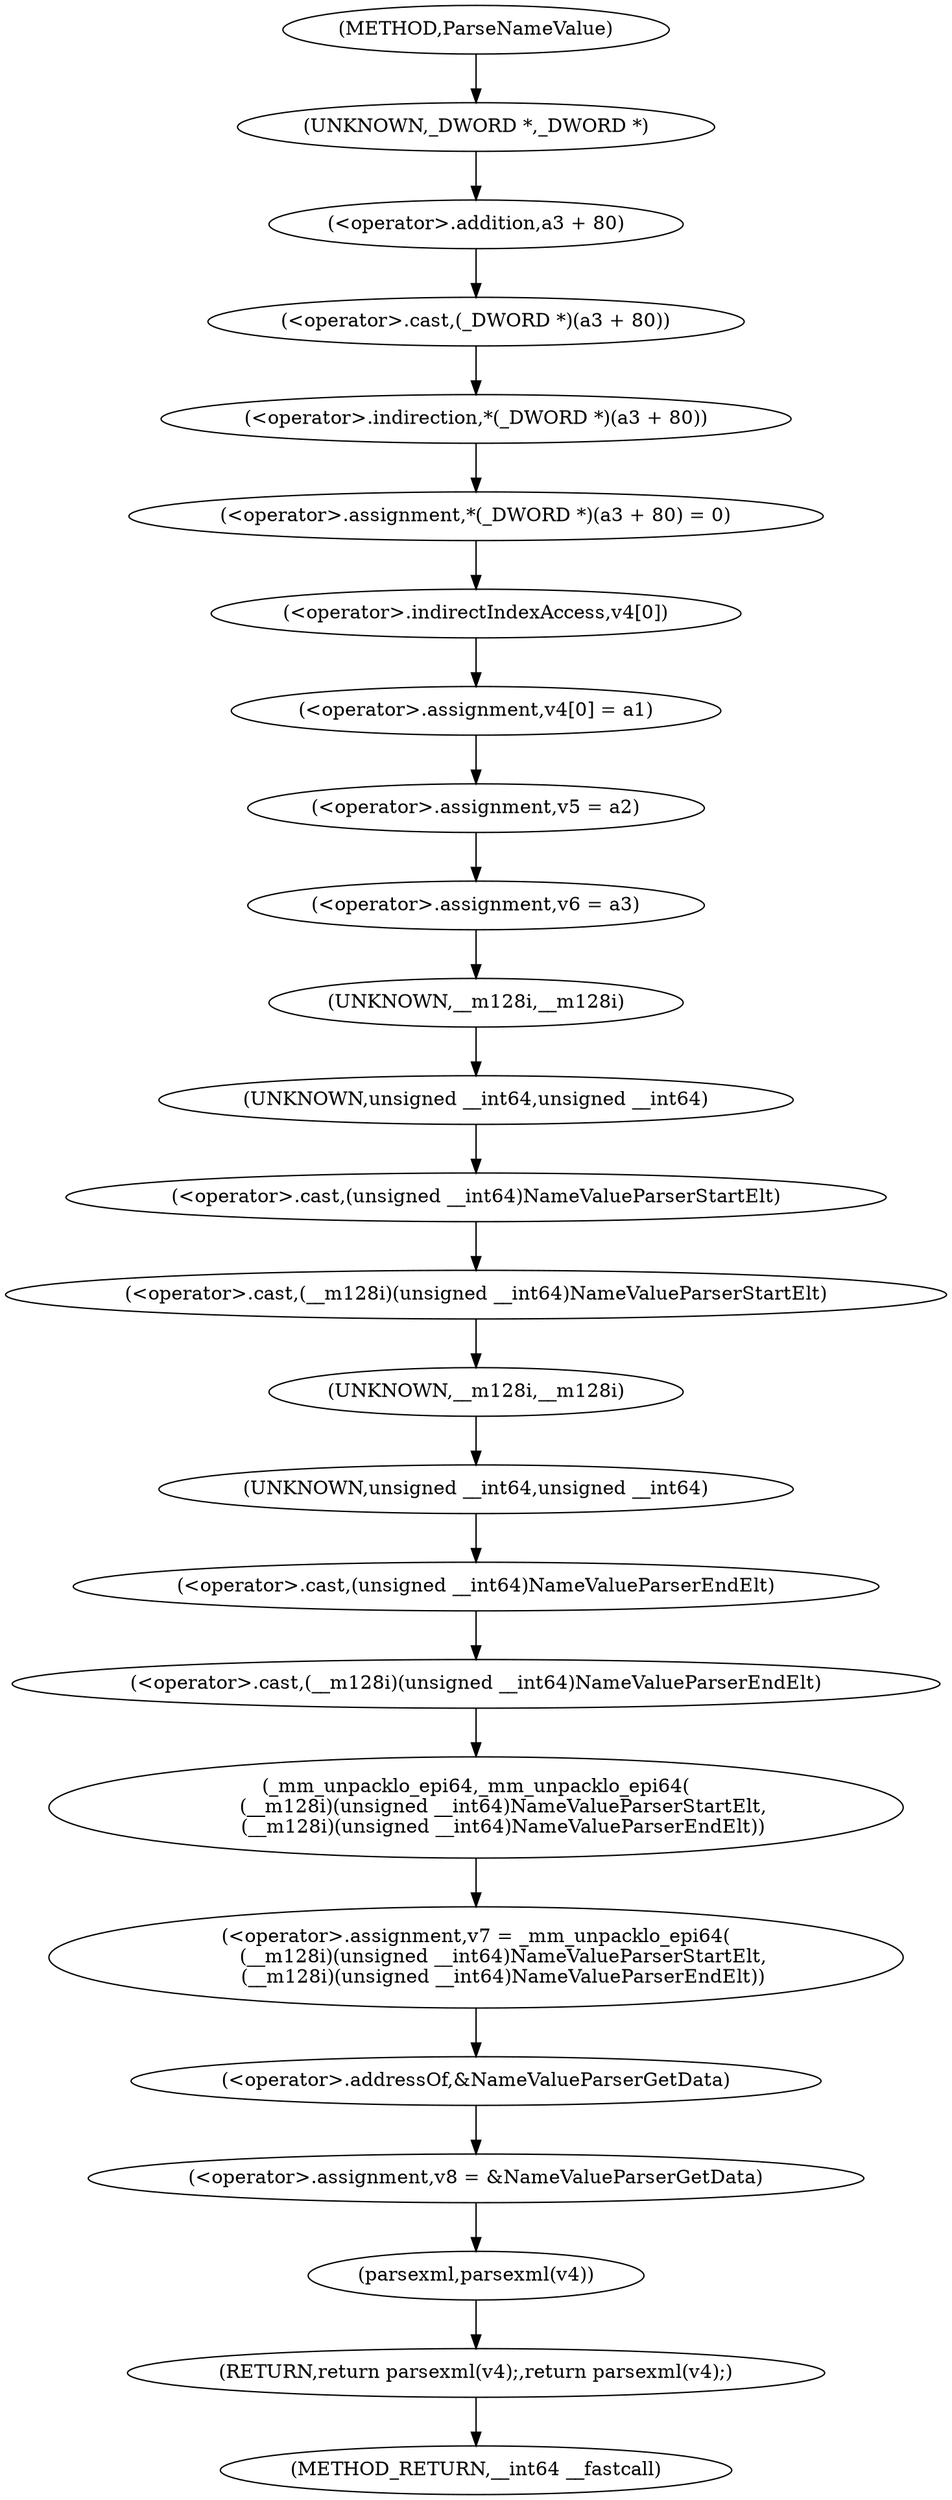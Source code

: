 digraph ParseNameValue {  
"1000120" [label = "(<operator>.assignment,*(_DWORD *)(a3 + 80) = 0)" ]
"1000121" [label = "(<operator>.indirection,*(_DWORD *)(a3 + 80))" ]
"1000122" [label = "(<operator>.cast,(_DWORD *)(a3 + 80))" ]
"1000123" [label = "(UNKNOWN,_DWORD *,_DWORD *)" ]
"1000124" [label = "(<operator>.addition,a3 + 80)" ]
"1000128" [label = "(<operator>.assignment,v4[0] = a1)" ]
"1000129" [label = "(<operator>.indirectIndexAccess,v4[0])" ]
"1000133" [label = "(<operator>.assignment,v5 = a2)" ]
"1000136" [label = "(<operator>.assignment,v6 = a3)" ]
"1000139" [label = "(<operator>.assignment,v7 = _mm_unpacklo_epi64(\n         (__m128i)(unsigned __int64)NameValueParserStartElt,\n         (__m128i)(unsigned __int64)NameValueParserEndElt))" ]
"1000141" [label = "(_mm_unpacklo_epi64,_mm_unpacklo_epi64(\n         (__m128i)(unsigned __int64)NameValueParserStartElt,\n         (__m128i)(unsigned __int64)NameValueParserEndElt))" ]
"1000142" [label = "(<operator>.cast,(__m128i)(unsigned __int64)NameValueParserStartElt)" ]
"1000143" [label = "(UNKNOWN,__m128i,__m128i)" ]
"1000144" [label = "(<operator>.cast,(unsigned __int64)NameValueParserStartElt)" ]
"1000145" [label = "(UNKNOWN,unsigned __int64,unsigned __int64)" ]
"1000147" [label = "(<operator>.cast,(__m128i)(unsigned __int64)NameValueParserEndElt)" ]
"1000148" [label = "(UNKNOWN,__m128i,__m128i)" ]
"1000149" [label = "(<operator>.cast,(unsigned __int64)NameValueParserEndElt)" ]
"1000150" [label = "(UNKNOWN,unsigned __int64,unsigned __int64)" ]
"1000152" [label = "(<operator>.assignment,v8 = &NameValueParserGetData)" ]
"1000154" [label = "(<operator>.addressOf,&NameValueParserGetData)" ]
"1000157" [label = "(RETURN,return parsexml(v4);,return parsexml(v4);)" ]
"1000158" [label = "(parsexml,parsexml(v4))" ]
"1000107" [label = "(METHOD,ParseNameValue)" ]
"1000160" [label = "(METHOD_RETURN,__int64 __fastcall)" ]
  "1000120" -> "1000129" 
  "1000121" -> "1000120" 
  "1000122" -> "1000121" 
  "1000123" -> "1000124" 
  "1000124" -> "1000122" 
  "1000128" -> "1000133" 
  "1000129" -> "1000128" 
  "1000133" -> "1000136" 
  "1000136" -> "1000143" 
  "1000139" -> "1000154" 
  "1000141" -> "1000139" 
  "1000142" -> "1000148" 
  "1000143" -> "1000145" 
  "1000144" -> "1000142" 
  "1000145" -> "1000144" 
  "1000147" -> "1000141" 
  "1000148" -> "1000150" 
  "1000149" -> "1000147" 
  "1000150" -> "1000149" 
  "1000152" -> "1000158" 
  "1000154" -> "1000152" 
  "1000157" -> "1000160" 
  "1000158" -> "1000157" 
  "1000107" -> "1000123" 
}
